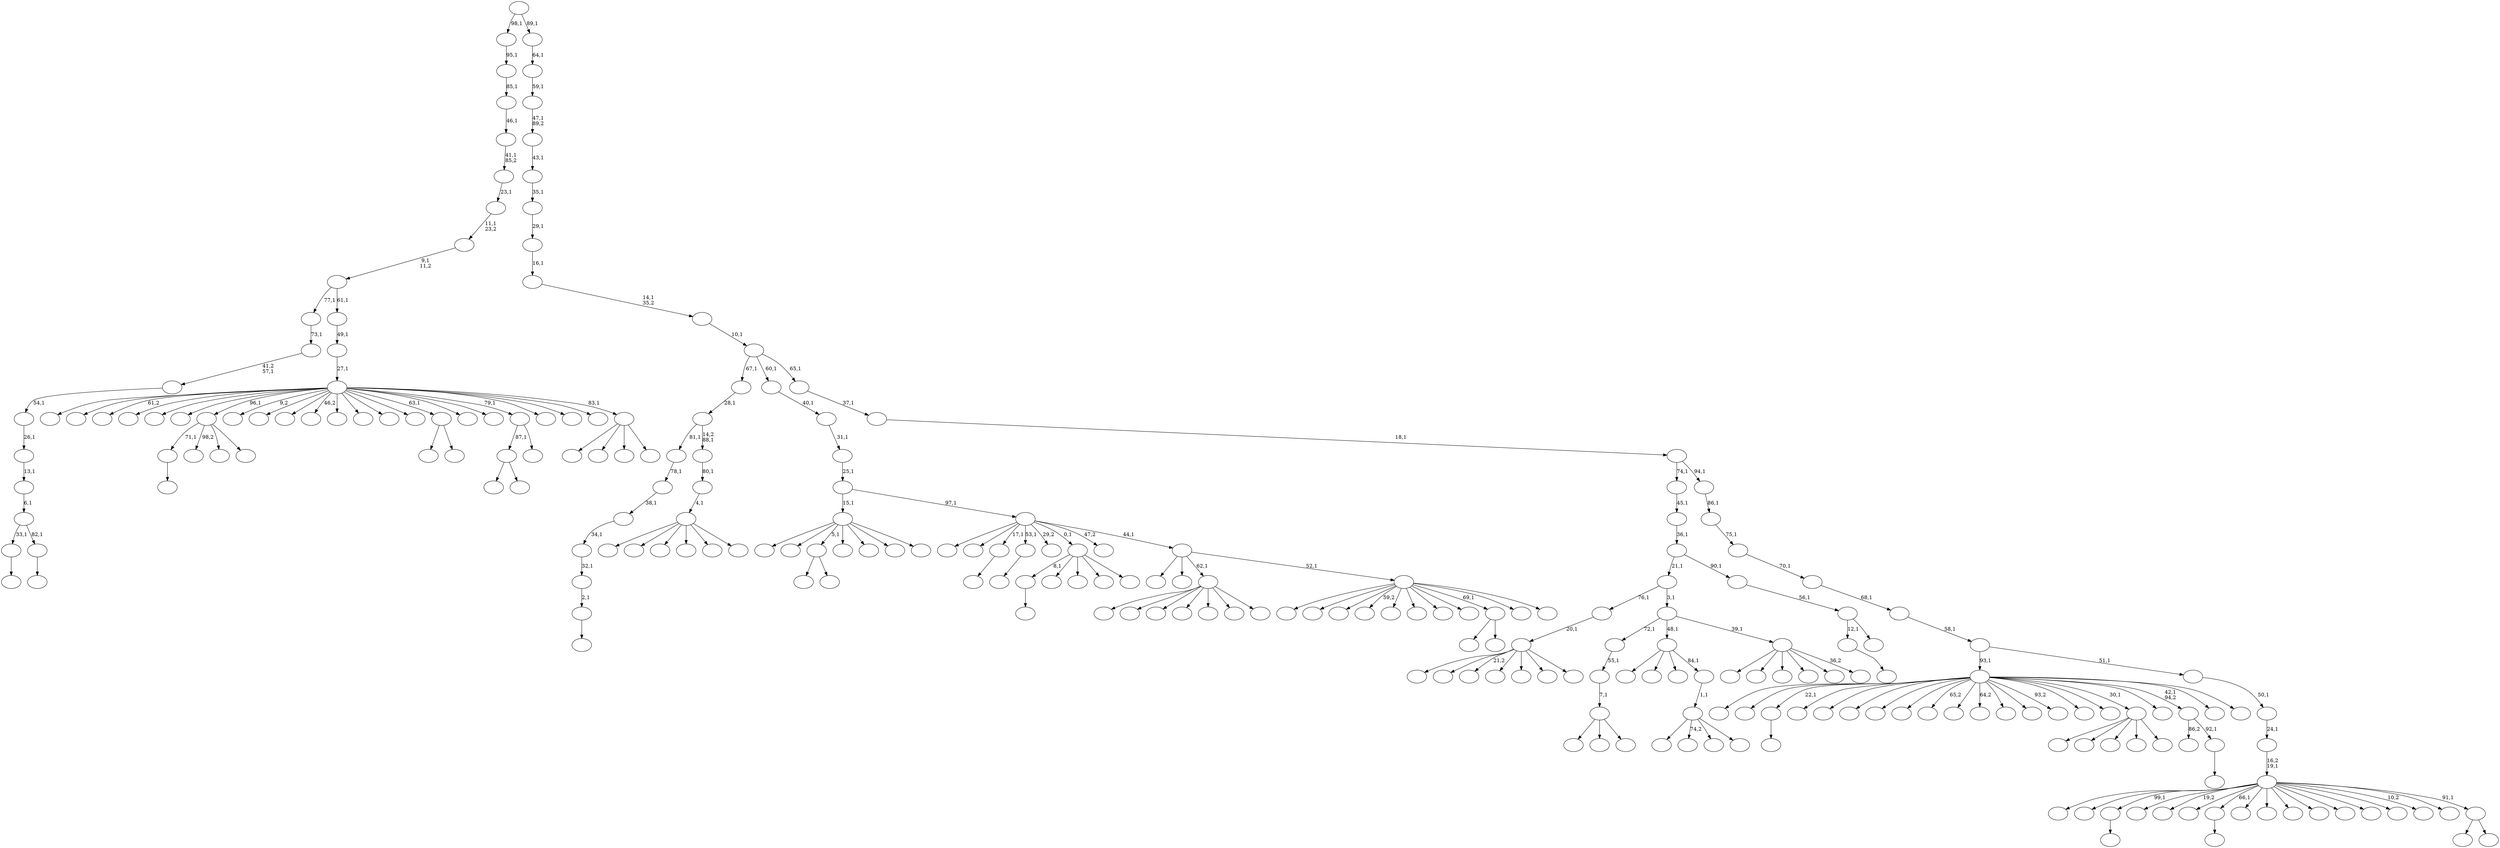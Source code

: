 digraph T {
	250 [label=""]
	249 [label=""]
	248 [label=""]
	247 [label=""]
	246 [label=""]
	245 [label=""]
	244 [label=""]
	243 [label=""]
	242 [label=""]
	241 [label=""]
	240 [label=""]
	239 [label=""]
	238 [label=""]
	237 [label=""]
	236 [label=""]
	235 [label=""]
	234 [label=""]
	233 [label=""]
	232 [label=""]
	231 [label=""]
	230 [label=""]
	229 [label=""]
	228 [label=""]
	227 [label=""]
	226 [label=""]
	225 [label=""]
	224 [label=""]
	223 [label=""]
	222 [label=""]
	221 [label=""]
	220 [label=""]
	219 [label=""]
	218 [label=""]
	217 [label=""]
	216 [label=""]
	215 [label=""]
	214 [label=""]
	213 [label=""]
	212 [label=""]
	211 [label=""]
	210 [label=""]
	209 [label=""]
	208 [label=""]
	207 [label=""]
	206 [label=""]
	205 [label=""]
	204 [label=""]
	203 [label=""]
	202 [label=""]
	201 [label=""]
	200 [label=""]
	199 [label=""]
	198 [label=""]
	197 [label=""]
	196 [label=""]
	195 [label=""]
	194 [label=""]
	193 [label=""]
	192 [label=""]
	191 [label=""]
	190 [label=""]
	189 [label=""]
	188 [label=""]
	187 [label=""]
	186 [label=""]
	185 [label=""]
	184 [label=""]
	183 [label=""]
	182 [label=""]
	181 [label=""]
	180 [label=""]
	179 [label=""]
	178 [label=""]
	177 [label=""]
	176 [label=""]
	175 [label=""]
	174 [label=""]
	173 [label=""]
	172 [label=""]
	171 [label=""]
	170 [label=""]
	169 [label=""]
	168 [label=""]
	167 [label=""]
	166 [label=""]
	165 [label=""]
	164 [label=""]
	163 [label=""]
	162 [label=""]
	161 [label=""]
	160 [label=""]
	159 [label=""]
	158 [label=""]
	157 [label=""]
	156 [label=""]
	155 [label=""]
	154 [label=""]
	153 [label=""]
	152 [label=""]
	151 [label=""]
	150 [label=""]
	149 [label=""]
	148 [label=""]
	147 [label=""]
	146 [label=""]
	145 [label=""]
	144 [label=""]
	143 [label=""]
	142 [label=""]
	141 [label=""]
	140 [label=""]
	139 [label=""]
	138 [label=""]
	137 [label=""]
	136 [label=""]
	135 [label=""]
	134 [label=""]
	133 [label=""]
	132 [label=""]
	131 [label=""]
	130 [label=""]
	129 [label=""]
	128 [label=""]
	127 [label=""]
	126 [label=""]
	125 [label=""]
	124 [label=""]
	123 [label=""]
	122 [label=""]
	121 [label=""]
	120 [label=""]
	119 [label=""]
	118 [label=""]
	117 [label=""]
	116 [label=""]
	115 [label=""]
	114 [label=""]
	113 [label=""]
	112 [label=""]
	111 [label=""]
	110 [label=""]
	109 [label=""]
	108 [label=""]
	107 [label=""]
	106 [label=""]
	105 [label=""]
	104 [label=""]
	103 [label=""]
	102 [label=""]
	101 [label=""]
	100 [label=""]
	99 [label=""]
	98 [label=""]
	97 [label=""]
	96 [label=""]
	95 [label=""]
	94 [label=""]
	93 [label=""]
	92 [label=""]
	91 [label=""]
	90 [label=""]
	89 [label=""]
	88 [label=""]
	87 [label=""]
	86 [label=""]
	85 [label=""]
	84 [label=""]
	83 [label=""]
	82 [label=""]
	81 [label=""]
	80 [label=""]
	79 [label=""]
	78 [label=""]
	77 [label=""]
	76 [label=""]
	75 [label=""]
	74 [label=""]
	73 [label=""]
	72 [label=""]
	71 [label=""]
	70 [label=""]
	69 [label=""]
	68 [label=""]
	67 [label=""]
	66 [label=""]
	65 [label=""]
	64 [label=""]
	63 [label=""]
	62 [label=""]
	61 [label=""]
	60 [label=""]
	59 [label=""]
	58 [label=""]
	57 [label=""]
	56 [label=""]
	55 [label=""]
	54 [label=""]
	53 [label=""]
	52 [label=""]
	51 [label=""]
	50 [label=""]
	49 [label=""]
	48 [label=""]
	47 [label=""]
	46 [label=""]
	45 [label=""]
	44 [label=""]
	43 [label=""]
	42 [label=""]
	41 [label=""]
	40 [label=""]
	39 [label=""]
	38 [label=""]
	37 [label=""]
	36 [label=""]
	35 [label=""]
	34 [label=""]
	33 [label=""]
	32 [label=""]
	31 [label=""]
	30 [label=""]
	29 [label=""]
	28 [label=""]
	27 [label=""]
	26 [label=""]
	25 [label=""]
	24 [label=""]
	23 [label=""]
	22 [label=""]
	21 [label=""]
	20 [label=""]
	19 [label=""]
	18 [label=""]
	17 [label=""]
	16 [label=""]
	15 [label=""]
	14 [label=""]
	13 [label=""]
	12 [label=""]
	11 [label=""]
	10 [label=""]
	9 [label=""]
	8 [label=""]
	7 [label=""]
	6 [label=""]
	5 [label=""]
	4 [label=""]
	3 [label=""]
	2 [label=""]
	1 [label=""]
	0 [label=""]
	243 -> 244 [label=""]
	237 -> 238 [label=""]
	233 -> 247 [label=""]
	233 -> 234 [label=""]
	224 -> 225 [label=""]
	221 -> 222 [label=""]
	219 -> 220 [label=""]
	213 -> 214 [label=""]
	202 -> 203 [label=""]
	199 -> 212 [label=""]
	199 -> 201 [label=""]
	199 -> 200 [label=""]
	198 -> 199 [label="7,1"]
	197 -> 198 [label="55,1"]
	194 -> 195 [label=""]
	187 -> 188 [label=""]
	186 -> 187 [label="2,1"]
	185 -> 186 [label="32,1"]
	184 -> 185 [label="34,1"]
	183 -> 184 [label="38,1"]
	182 -> 183 [label="78,1"]
	174 -> 175 [label=""]
	172 -> 173 [label=""]
	171 -> 213 [label="33,1"]
	171 -> 172 [label="82,1"]
	170 -> 171 [label="6,1"]
	169 -> 170 [label="13,1"]
	168 -> 169 [label="26,1"]
	167 -> 168 [label="54,1"]
	166 -> 167 [label="41,2\n57,1"]
	165 -> 166 [label="73,1"]
	161 -> 202 [label="71,1"]
	161 -> 191 [label="98,2"]
	161 -> 179 [label=""]
	161 -> 162 [label=""]
	156 -> 243 [label="8,1"]
	156 -> 190 [label=""]
	156 -> 176 [label=""]
	156 -> 160 [label=""]
	156 -> 157 [label=""]
	117 -> 226 [label=""]
	117 -> 215 [label=""]
	117 -> 148 [label=""]
	117 -> 133 [label=""]
	117 -> 121 [label=""]
	117 -> 118 [label=""]
	116 -> 117 [label="4,1"]
	115 -> 116 [label="80,1"]
	114 -> 182 [label="81,1"]
	114 -> 115 [label="14,2\n88,1"]
	113 -> 114 [label="28,1"]
	108 -> 209 [label=""]
	108 -> 109 [label=""]
	105 -> 131 [label=""]
	105 -> 106 [label=""]
	92 -> 108 [label="87,1"]
	92 -> 93 [label=""]
	87 -> 230 [label=""]
	87 -> 210 [label=""]
	87 -> 178 [label=""]
	87 -> 164 [label=""]
	87 -> 88 [label=""]
	85 -> 207 [label=""]
	85 -> 205 [label=""]
	85 -> 136 [label="21,2"]
	85 -> 134 [label=""]
	85 -> 123 [label=""]
	85 -> 91 [label=""]
	85 -> 86 [label=""]
	84 -> 85 [label="20,1"]
	77 -> 78 [label=""]
	76 -> 242 [label="86,2"]
	76 -> 77 [label="92,1"]
	72 -> 250 [label=""]
	72 -> 228 [label=""]
	72 -> 219 [label="22,1"]
	72 -> 218 [label=""]
	72 -> 216 [label=""]
	72 -> 154 [label=""]
	72 -> 149 [label=""]
	72 -> 138 [label=""]
	72 -> 130 [label="65,2"]
	72 -> 129 [label=""]
	72 -> 128 [label="64,2"]
	72 -> 119 [label=""]
	72 -> 110 [label=""]
	72 -> 107 [label="93,2"]
	72 -> 103 [label=""]
	72 -> 98 [label=""]
	72 -> 87 [label="30,1"]
	72 -> 83 [label=""]
	72 -> 76 [label="42,1\n94,2"]
	72 -> 74 [label=""]
	72 -> 73 [label=""]
	67 -> 177 [label=""]
	67 -> 100 [label="74,2"]
	67 -> 99 [label=""]
	67 -> 68 [label=""]
	66 -> 67 [label="1,1"]
	65 -> 248 [label=""]
	65 -> 152 [label=""]
	65 -> 79 [label=""]
	65 -> 66 [label="84,1"]
	63 -> 227 [label=""]
	63 -> 211 [label=""]
	63 -> 153 [label=""]
	63 -> 132 [label=""]
	63 -> 69 [label=""]
	63 -> 64 [label="36,2"]
	62 -> 197 [label="72,1"]
	62 -> 65 [label="48,1"]
	62 -> 63 [label="39,1"]
	61 -> 84 [label="76,1"]
	61 -> 62 [label="3,1"]
	59 -> 224 [label="12,1"]
	59 -> 60 [label=""]
	58 -> 59 [label="56,1"]
	57 -> 61 [label="21,1"]
	57 -> 58 [label="90,1"]
	56 -> 57 [label="36,1"]
	55 -> 56 [label="45,1"]
	52 -> 241 [label=""]
	52 -> 217 [label=""]
	52 -> 180 [label=""]
	52 -> 141 [label=""]
	52 -> 101 [label=""]
	52 -> 96 [label=""]
	52 -> 53 [label=""]
	50 -> 90 [label=""]
	50 -> 51 [label=""]
	48 -> 249 [label=""]
	48 -> 239 [label=""]
	48 -> 233 [label="5,1"]
	48 -> 122 [label=""]
	48 -> 95 [label=""]
	48 -> 89 [label=""]
	48 -> 49 [label=""]
	45 -> 127 [label=""]
	45 -> 126 [label=""]
	45 -> 104 [label=""]
	45 -> 46 [label=""]
	44 -> 245 [label=""]
	44 -> 232 [label=""]
	44 -> 223 [label="61,2"]
	44 -> 206 [label=""]
	44 -> 204 [label=""]
	44 -> 196 [label=""]
	44 -> 161 [label="96,1"]
	44 -> 158 [label="9,2"]
	44 -> 155 [label=""]
	44 -> 150 [label=""]
	44 -> 145 [label="46,2"]
	44 -> 140 [label=""]
	44 -> 135 [label=""]
	44 -> 124 [label=""]
	44 -> 111 [label=""]
	44 -> 105 [label="63,1"]
	44 -> 102 [label=""]
	44 -> 94 [label=""]
	44 -> 92 [label="79,1"]
	44 -> 80 [label=""]
	44 -> 75 [label=""]
	44 -> 71 [label=""]
	44 -> 45 [label="83,1"]
	43 -> 44 [label="27,1"]
	42 -> 43 [label="49,1"]
	41 -> 165 [label="77,1"]
	41 -> 42 [label="61,1"]
	40 -> 41 [label="9,1\n11,2"]
	39 -> 40 [label="11,1\n23,2"]
	38 -> 39 [label="23,1"]
	37 -> 38 [label="41,1\n85,2"]
	36 -> 37 [label="46,1"]
	35 -> 36 [label="85,1"]
	34 -> 35 [label="95,1"]
	32 -> 208 [label=""]
	32 -> 193 [label=""]
	32 -> 163 [label=""]
	32 -> 151 [label="59,2"]
	32 -> 143 [label=""]
	32 -> 125 [label=""]
	32 -> 112 [label=""]
	32 -> 81 [label=""]
	32 -> 50 [label="69,1"]
	32 -> 47 [label=""]
	32 -> 33 [label=""]
	31 -> 231 [label=""]
	31 -> 159 [label=""]
	31 -> 52 [label="62,1"]
	31 -> 32 [label="52,1"]
	30 -> 235 [label=""]
	30 -> 229 [label=""]
	30 -> 221 [label="17,1"]
	30 -> 194 [label="53,1"]
	30 -> 181 [label="29,2"]
	30 -> 156 [label="0,1"]
	30 -> 70 [label="47,2"]
	30 -> 31 [label="44,1"]
	29 -> 48 [label="15,1"]
	29 -> 30 [label="97,1"]
	28 -> 29 [label="25,1"]
	27 -> 28 [label="31,1"]
	26 -> 27 [label="40,1"]
	24 -> 142 [label=""]
	24 -> 25 [label=""]
	23 -> 246 [label=""]
	23 -> 240 [label=""]
	23 -> 237 [label="99,1"]
	23 -> 236 [label=""]
	23 -> 192 [label="19,2"]
	23 -> 189 [label=""]
	23 -> 174 [label="66,1"]
	23 -> 147 [label=""]
	23 -> 146 [label=""]
	23 -> 144 [label=""]
	23 -> 139 [label=""]
	23 -> 137 [label=""]
	23 -> 120 [label=""]
	23 -> 97 [label=""]
	23 -> 82 [label="10,2"]
	23 -> 54 [label=""]
	23 -> 24 [label="91,1"]
	22 -> 23 [label="16,2\n19,1"]
	21 -> 22 [label="24,1"]
	20 -> 21 [label="50,1"]
	19 -> 72 [label="93,1"]
	19 -> 20 [label="51,1"]
	18 -> 19 [label="58,1"]
	17 -> 18 [label="68,1"]
	16 -> 17 [label="70,1"]
	15 -> 16 [label="75,1"]
	14 -> 15 [label="86,1"]
	13 -> 55 [label="74,1"]
	13 -> 14 [label="94,1"]
	12 -> 13 [label="18,1"]
	11 -> 12 [label="37,1"]
	10 -> 113 [label="67,1"]
	10 -> 26 [label="60,1"]
	10 -> 11 [label="65,1"]
	9 -> 10 [label="10,1"]
	8 -> 9 [label="14,1\n35,2"]
	7 -> 8 [label="16,1"]
	6 -> 7 [label="29,1"]
	5 -> 6 [label="35,1"]
	4 -> 5 [label="43,1"]
	3 -> 4 [label="47,1\n89,2"]
	2 -> 3 [label="59,1"]
	1 -> 2 [label="64,1"]
	0 -> 34 [label="98,1"]
	0 -> 1 [label="89,1"]
}
